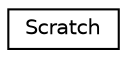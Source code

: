 digraph "Graphical Class Hierarchy"
{
  edge [fontname="Helvetica",fontsize="10",labelfontname="Helvetica",labelfontsize="10"];
  node [fontname="Helvetica",fontsize="10",shape=record];
  rankdir="LR";
  Node1 [label="Scratch",height=0.2,width=0.4,color="black", fillcolor="white", style="filled",URL="$classScratch.html"];
}
